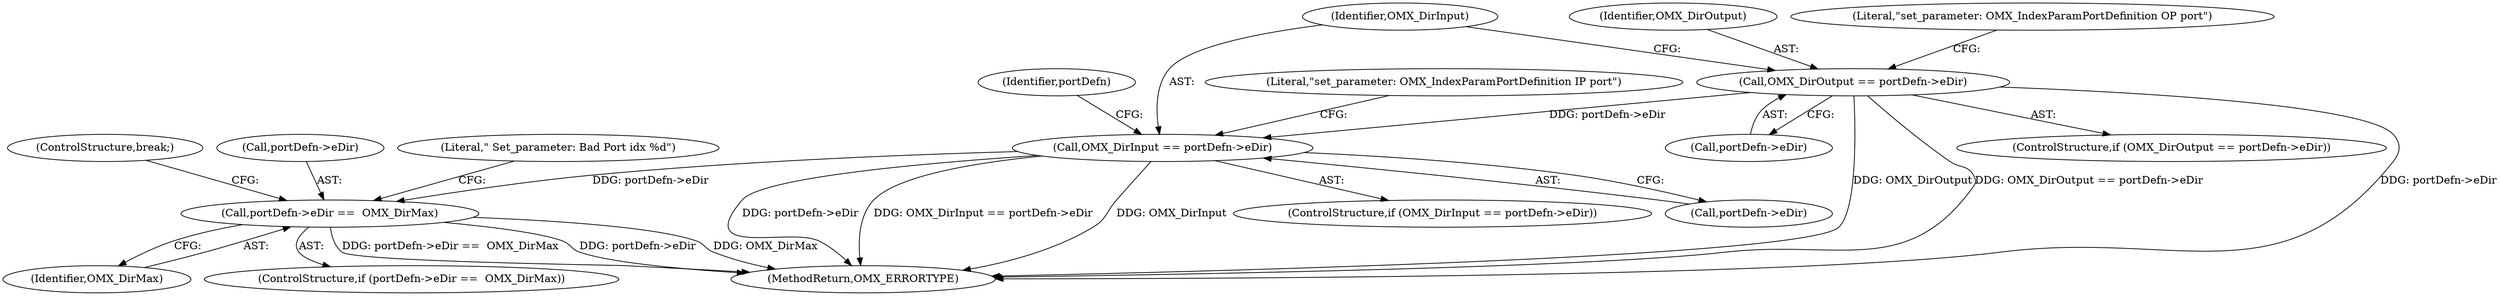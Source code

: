 digraph "0_Android_560ccdb509a7b86186fac0fce1b25bd9a3e6a6e8_2@pointer" {
"1001311" [label="(Call,portDefn->eDir ==  OMX_DirMax)"];
"1000777" [label="(Call,OMX_DirInput == portDefn->eDir)"];
"1000207" [label="(Call,OMX_DirOutput == portDefn->eDir)"];
"1001318" [label="(Literal,\" Set_parameter: Bad Port idx %d\")"];
"1001310" [label="(ControlStructure,if (portDefn->eDir ==  OMX_DirMax))"];
"1000209" [label="(Call,portDefn->eDir)"];
"1000214" [label="(Literal,\"set_parameter: OMX_IndexParamPortDefinition OP port\")"];
"1000778" [label="(Identifier,OMX_DirInput)"];
"1000208" [label="(Identifier,OMX_DirOutput)"];
"1001315" [label="(Identifier,OMX_DirMax)"];
"1003102" [label="(MethodReturn,OMX_ERRORTYPE)"];
"1000776" [label="(ControlStructure,if (OMX_DirInput == portDefn->eDir))"];
"1000784" [label="(Literal,\"set_parameter: OMX_IndexParamPortDefinition IP port\")"];
"1001313" [label="(Identifier,portDefn)"];
"1000207" [label="(Call,OMX_DirOutput == portDefn->eDir)"];
"1001327" [label="(ControlStructure,break;)"];
"1000206" [label="(ControlStructure,if (OMX_DirOutput == portDefn->eDir))"];
"1000777" [label="(Call,OMX_DirInput == portDefn->eDir)"];
"1001311" [label="(Call,portDefn->eDir ==  OMX_DirMax)"];
"1001312" [label="(Call,portDefn->eDir)"];
"1000779" [label="(Call,portDefn->eDir)"];
"1001311" -> "1001310"  [label="AST: "];
"1001311" -> "1001315"  [label="CFG: "];
"1001312" -> "1001311"  [label="AST: "];
"1001315" -> "1001311"  [label="AST: "];
"1001318" -> "1001311"  [label="CFG: "];
"1001327" -> "1001311"  [label="CFG: "];
"1001311" -> "1003102"  [label="DDG: portDefn->eDir"];
"1001311" -> "1003102"  [label="DDG: OMX_DirMax"];
"1001311" -> "1003102"  [label="DDG: portDefn->eDir ==  OMX_DirMax"];
"1000777" -> "1001311"  [label="DDG: portDefn->eDir"];
"1000777" -> "1000776"  [label="AST: "];
"1000777" -> "1000779"  [label="CFG: "];
"1000778" -> "1000777"  [label="AST: "];
"1000779" -> "1000777"  [label="AST: "];
"1000784" -> "1000777"  [label="CFG: "];
"1001313" -> "1000777"  [label="CFG: "];
"1000777" -> "1003102"  [label="DDG: OMX_DirInput == portDefn->eDir"];
"1000777" -> "1003102"  [label="DDG: OMX_DirInput"];
"1000777" -> "1003102"  [label="DDG: portDefn->eDir"];
"1000207" -> "1000777"  [label="DDG: portDefn->eDir"];
"1000207" -> "1000206"  [label="AST: "];
"1000207" -> "1000209"  [label="CFG: "];
"1000208" -> "1000207"  [label="AST: "];
"1000209" -> "1000207"  [label="AST: "];
"1000214" -> "1000207"  [label="CFG: "];
"1000778" -> "1000207"  [label="CFG: "];
"1000207" -> "1003102"  [label="DDG: portDefn->eDir"];
"1000207" -> "1003102"  [label="DDG: OMX_DirOutput"];
"1000207" -> "1003102"  [label="DDG: OMX_DirOutput == portDefn->eDir"];
}
